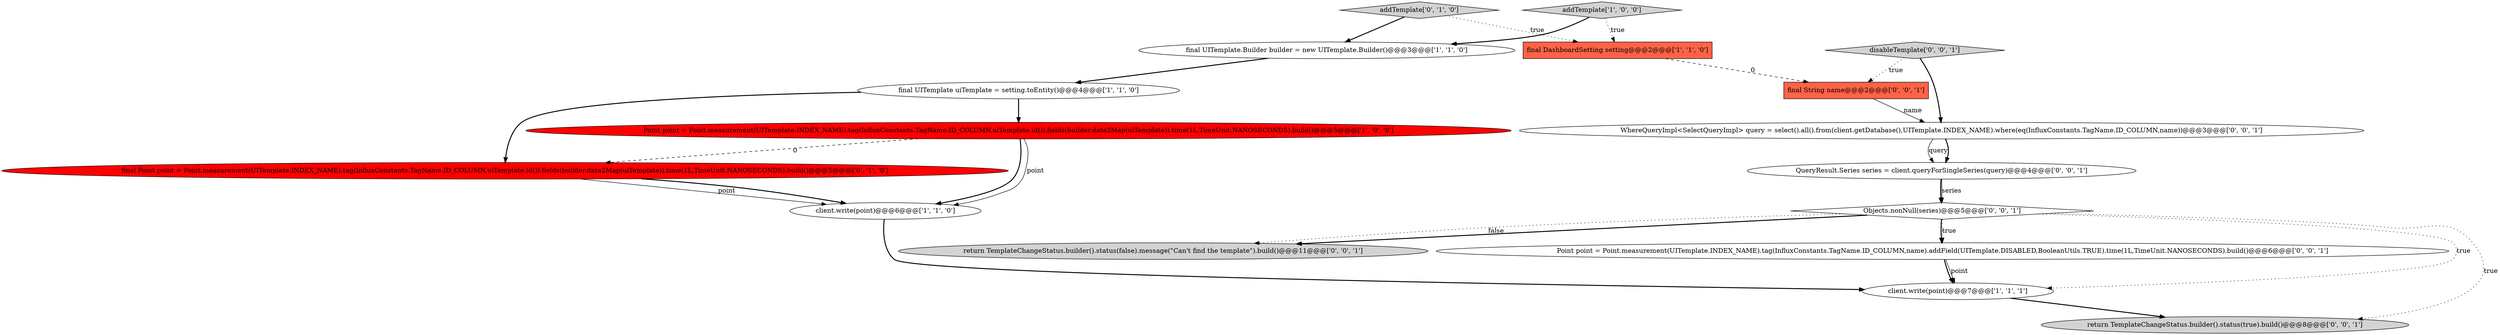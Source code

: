 digraph {
7 [style = filled, label = "addTemplate['0', '1', '0']", fillcolor = lightgray, shape = diamond image = "AAA0AAABBB2BBB"];
8 [style = filled, label = "final Point point = Point.measurement(UITemplate.INDEX_NAME).tag(InfluxConstants.TagName.ID_COLUMN,uiTemplate.id()).fields(builder.data2Map(uiTemplate)).time(1L,TimeUnit.NANOSECONDS).build()@@@5@@@['0', '1', '0']", fillcolor = red, shape = ellipse image = "AAA1AAABBB2BBB"];
6 [style = filled, label = "Point point = Point.measurement(UITemplate.INDEX_NAME).tag(InfluxConstants.TagName.ID_COLUMN,uiTemplate.id()).fields(builder.data2Map(uiTemplate)).time(1L,TimeUnit.NANOSECONDS).build()@@@5@@@['1', '0', '0']", fillcolor = red, shape = ellipse image = "AAA1AAABBB1BBB"];
2 [style = filled, label = "addTemplate['1', '0', '0']", fillcolor = lightgray, shape = diamond image = "AAA0AAABBB1BBB"];
16 [style = filled, label = "return TemplateChangeStatus.builder().status(false).message(\"Can't find the template\").build()@@@11@@@['0', '0', '1']", fillcolor = lightgray, shape = ellipse image = "AAA0AAABBB3BBB"];
10 [style = filled, label = "Objects.nonNull(series)@@@5@@@['0', '0', '1']", fillcolor = white, shape = diamond image = "AAA0AAABBB3BBB"];
1 [style = filled, label = "client.write(point)@@@7@@@['1', '1', '1']", fillcolor = white, shape = ellipse image = "AAA0AAABBB1BBB"];
13 [style = filled, label = "final String name@@@2@@@['0', '0', '1']", fillcolor = tomato, shape = box image = "AAA0AAABBB3BBB"];
14 [style = filled, label = "WhereQueryImpl<SelectQueryImpl> query = select().all().from(client.getDatabase(),UITemplate.INDEX_NAME).where(eq(InfluxConstants.TagName.ID_COLUMN,name))@@@3@@@['0', '0', '1']", fillcolor = white, shape = ellipse image = "AAA0AAABBB3BBB"];
9 [style = filled, label = "Point point = Point.measurement(UITemplate.INDEX_NAME).tag(InfluxConstants.TagName.ID_COLUMN,name).addField(UITemplate.DISABLED,BooleanUtils.TRUE).time(1L,TimeUnit.NANOSECONDS).build()@@@6@@@['0', '0', '1']", fillcolor = white, shape = ellipse image = "AAA0AAABBB3BBB"];
15 [style = filled, label = "return TemplateChangeStatus.builder().status(true).build()@@@8@@@['0', '0', '1']", fillcolor = lightgray, shape = ellipse image = "AAA0AAABBB3BBB"];
11 [style = filled, label = "disableTemplate['0', '0', '1']", fillcolor = lightgray, shape = diamond image = "AAA0AAABBB3BBB"];
5 [style = filled, label = "final UITemplate.Builder builder = new UITemplate.Builder()@@@3@@@['1', '1', '0']", fillcolor = white, shape = ellipse image = "AAA0AAABBB1BBB"];
12 [style = filled, label = "QueryResult.Series series = client.queryForSingleSeries(query)@@@4@@@['0', '0', '1']", fillcolor = white, shape = ellipse image = "AAA0AAABBB3BBB"];
3 [style = filled, label = "final UITemplate uiTemplate = setting.toEntity()@@@4@@@['1', '1', '0']", fillcolor = white, shape = ellipse image = "AAA0AAABBB1BBB"];
4 [style = filled, label = "client.write(point)@@@6@@@['1', '1', '0']", fillcolor = white, shape = ellipse image = "AAA0AAABBB1BBB"];
0 [style = filled, label = "final DashboardSetting setting@@@2@@@['1', '1', '0']", fillcolor = tomato, shape = box image = "AAA0AAABBB1BBB"];
5->3 [style = bold, label=""];
6->8 [style = dashed, label="0"];
2->0 [style = dotted, label="true"];
11->14 [style = bold, label=""];
1->15 [style = bold, label=""];
14->12 [style = solid, label="query"];
3->6 [style = bold, label=""];
8->4 [style = solid, label="point"];
11->13 [style = dotted, label="true"];
7->0 [style = dotted, label="true"];
10->9 [style = dotted, label="true"];
10->15 [style = dotted, label="true"];
13->14 [style = solid, label="name"];
6->4 [style = bold, label=""];
7->5 [style = bold, label=""];
12->10 [style = bold, label=""];
10->16 [style = bold, label=""];
6->4 [style = solid, label="point"];
3->8 [style = bold, label=""];
12->10 [style = solid, label="series"];
14->12 [style = bold, label=""];
0->13 [style = dashed, label="0"];
4->1 [style = bold, label=""];
10->9 [style = bold, label=""];
10->1 [style = dotted, label="true"];
8->4 [style = bold, label=""];
10->16 [style = dotted, label="false"];
9->1 [style = bold, label=""];
9->1 [style = solid, label="point"];
2->5 [style = bold, label=""];
}

